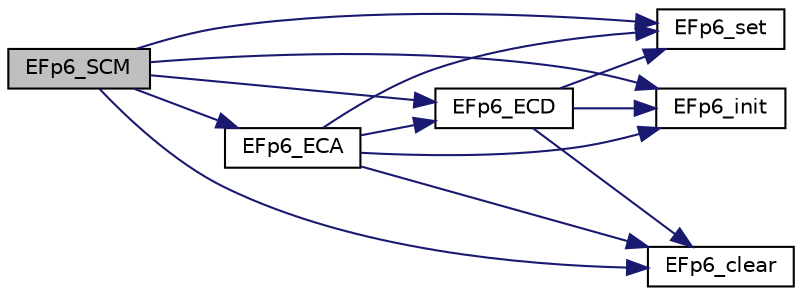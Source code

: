 digraph "EFp6_SCM"
{
  edge [fontname="Helvetica",fontsize="10",labelfontname="Helvetica",labelfontsize="10"];
  node [fontname="Helvetica",fontsize="10",shape=record];
  rankdir="LR";
  Node28 [label="EFp6_SCM",height=0.2,width=0.4,color="black", fillcolor="grey75", style="filled", fontcolor="black"];
  Node28 -> Node29 [color="midnightblue",fontsize="10",style="solid"];
  Node29 [label="EFp6_clear",height=0.2,width=0.4,color="black", fillcolor="white", style="filled",URL="$bn__efp6_8h.html#aa53063f2fe49bc8bd381897203c4a04b"];
  Node28 -> Node30 [color="midnightblue",fontsize="10",style="solid"];
  Node30 [label="EFp6_ECA",height=0.2,width=0.4,color="black", fillcolor="white", style="filled",URL="$bn__efp6_8h.html#af3eaac13b689847537377a64fc4733d1"];
  Node30 -> Node29 [color="midnightblue",fontsize="10",style="solid"];
  Node30 -> Node31 [color="midnightblue",fontsize="10",style="solid"];
  Node31 [label="EFp6_ECD",height=0.2,width=0.4,color="black", fillcolor="white", style="filled",URL="$bn__efp6_8h.html#af37cf549288cd5cc08812d1a81f99066"];
  Node31 -> Node29 [color="midnightblue",fontsize="10",style="solid"];
  Node31 -> Node32 [color="midnightblue",fontsize="10",style="solid"];
  Node32 [label="EFp6_init",height=0.2,width=0.4,color="black", fillcolor="white", style="filled",URL="$bn__efp6_8h.html#a5dd3a89e6944dc0966bb8f63cbf141b4"];
  Node31 -> Node33 [color="midnightblue",fontsize="10",style="solid"];
  Node33 [label="EFp6_set",height=0.2,width=0.4,color="black", fillcolor="white", style="filled",URL="$bn__efp6_8h.html#abff7a2f423a0a3c52720a1db3b19672f"];
  Node30 -> Node32 [color="midnightblue",fontsize="10",style="solid"];
  Node30 -> Node33 [color="midnightblue",fontsize="10",style="solid"];
  Node28 -> Node31 [color="midnightblue",fontsize="10",style="solid"];
  Node28 -> Node32 [color="midnightblue",fontsize="10",style="solid"];
  Node28 -> Node33 [color="midnightblue",fontsize="10",style="solid"];
}
